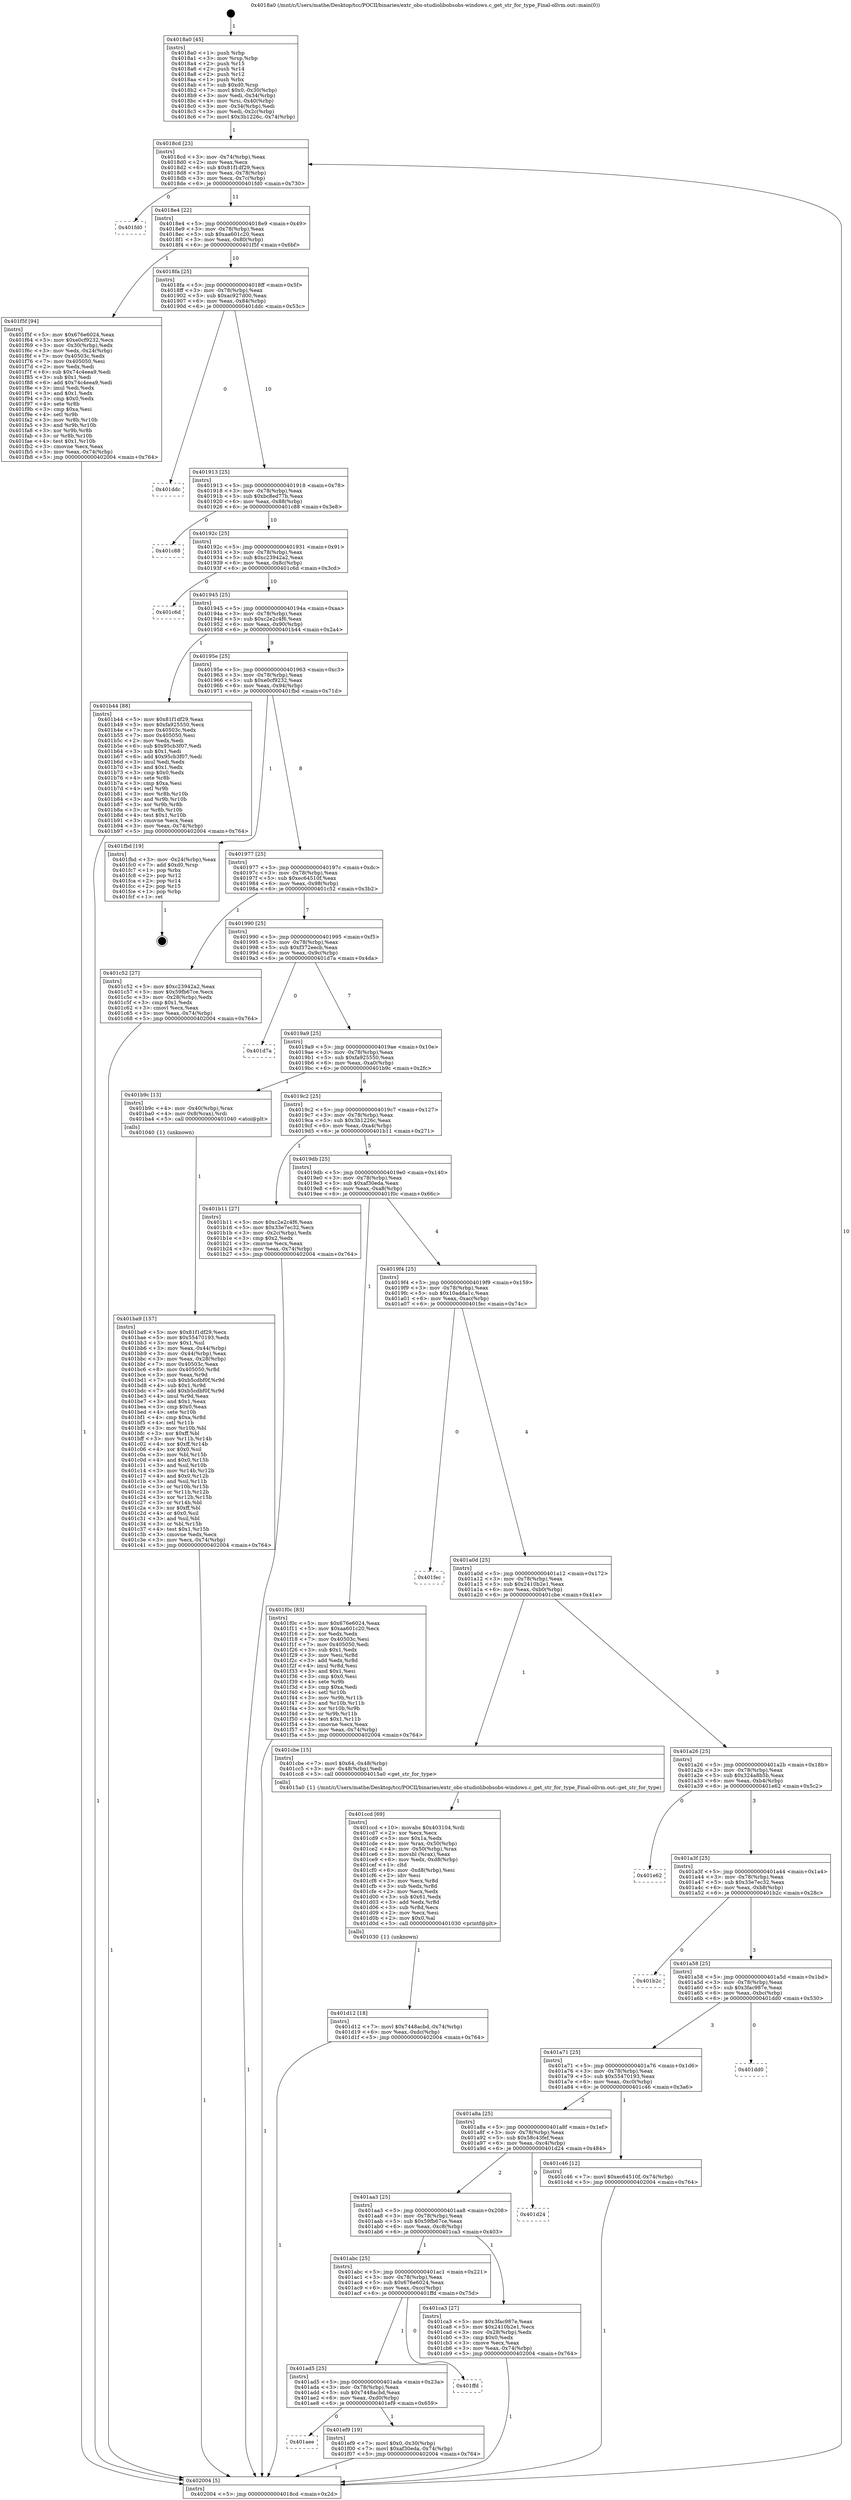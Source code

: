 digraph "0x4018a0" {
  label = "0x4018a0 (/mnt/c/Users/mathe/Desktop/tcc/POCII/binaries/extr_obs-studiolibobsobs-windows.c_get_str_for_type_Final-ollvm.out::main(0))"
  labelloc = "t"
  node[shape=record]

  Entry [label="",width=0.3,height=0.3,shape=circle,fillcolor=black,style=filled]
  "0x4018cd" [label="{
     0x4018cd [23]\l
     | [instrs]\l
     &nbsp;&nbsp;0x4018cd \<+3\>: mov -0x74(%rbp),%eax\l
     &nbsp;&nbsp;0x4018d0 \<+2\>: mov %eax,%ecx\l
     &nbsp;&nbsp;0x4018d2 \<+6\>: sub $0x81f1df29,%ecx\l
     &nbsp;&nbsp;0x4018d8 \<+3\>: mov %eax,-0x78(%rbp)\l
     &nbsp;&nbsp;0x4018db \<+3\>: mov %ecx,-0x7c(%rbp)\l
     &nbsp;&nbsp;0x4018de \<+6\>: je 0000000000401fd0 \<main+0x730\>\l
  }"]
  "0x401fd0" [label="{
     0x401fd0\l
  }", style=dashed]
  "0x4018e4" [label="{
     0x4018e4 [22]\l
     | [instrs]\l
     &nbsp;&nbsp;0x4018e4 \<+5\>: jmp 00000000004018e9 \<main+0x49\>\l
     &nbsp;&nbsp;0x4018e9 \<+3\>: mov -0x78(%rbp),%eax\l
     &nbsp;&nbsp;0x4018ec \<+5\>: sub $0xaa601c20,%eax\l
     &nbsp;&nbsp;0x4018f1 \<+3\>: mov %eax,-0x80(%rbp)\l
     &nbsp;&nbsp;0x4018f4 \<+6\>: je 0000000000401f5f \<main+0x6bf\>\l
  }"]
  Exit [label="",width=0.3,height=0.3,shape=circle,fillcolor=black,style=filled,peripheries=2]
  "0x401f5f" [label="{
     0x401f5f [94]\l
     | [instrs]\l
     &nbsp;&nbsp;0x401f5f \<+5\>: mov $0x676e6024,%eax\l
     &nbsp;&nbsp;0x401f64 \<+5\>: mov $0xe0cf9232,%ecx\l
     &nbsp;&nbsp;0x401f69 \<+3\>: mov -0x30(%rbp),%edx\l
     &nbsp;&nbsp;0x401f6c \<+3\>: mov %edx,-0x24(%rbp)\l
     &nbsp;&nbsp;0x401f6f \<+7\>: mov 0x40503c,%edx\l
     &nbsp;&nbsp;0x401f76 \<+7\>: mov 0x405050,%esi\l
     &nbsp;&nbsp;0x401f7d \<+2\>: mov %edx,%edi\l
     &nbsp;&nbsp;0x401f7f \<+6\>: sub $0x74c4eea9,%edi\l
     &nbsp;&nbsp;0x401f85 \<+3\>: sub $0x1,%edi\l
     &nbsp;&nbsp;0x401f88 \<+6\>: add $0x74c4eea9,%edi\l
     &nbsp;&nbsp;0x401f8e \<+3\>: imul %edi,%edx\l
     &nbsp;&nbsp;0x401f91 \<+3\>: and $0x1,%edx\l
     &nbsp;&nbsp;0x401f94 \<+3\>: cmp $0x0,%edx\l
     &nbsp;&nbsp;0x401f97 \<+4\>: sete %r8b\l
     &nbsp;&nbsp;0x401f9b \<+3\>: cmp $0xa,%esi\l
     &nbsp;&nbsp;0x401f9e \<+4\>: setl %r9b\l
     &nbsp;&nbsp;0x401fa2 \<+3\>: mov %r8b,%r10b\l
     &nbsp;&nbsp;0x401fa5 \<+3\>: and %r9b,%r10b\l
     &nbsp;&nbsp;0x401fa8 \<+3\>: xor %r9b,%r8b\l
     &nbsp;&nbsp;0x401fab \<+3\>: or %r8b,%r10b\l
     &nbsp;&nbsp;0x401fae \<+4\>: test $0x1,%r10b\l
     &nbsp;&nbsp;0x401fb2 \<+3\>: cmovne %ecx,%eax\l
     &nbsp;&nbsp;0x401fb5 \<+3\>: mov %eax,-0x74(%rbp)\l
     &nbsp;&nbsp;0x401fb8 \<+5\>: jmp 0000000000402004 \<main+0x764\>\l
  }"]
  "0x4018fa" [label="{
     0x4018fa [25]\l
     | [instrs]\l
     &nbsp;&nbsp;0x4018fa \<+5\>: jmp 00000000004018ff \<main+0x5f\>\l
     &nbsp;&nbsp;0x4018ff \<+3\>: mov -0x78(%rbp),%eax\l
     &nbsp;&nbsp;0x401902 \<+5\>: sub $0xac927d00,%eax\l
     &nbsp;&nbsp;0x401907 \<+6\>: mov %eax,-0x84(%rbp)\l
     &nbsp;&nbsp;0x40190d \<+6\>: je 0000000000401ddc \<main+0x53c\>\l
  }"]
  "0x401aee" [label="{
     0x401aee\l
  }", style=dashed]
  "0x401ddc" [label="{
     0x401ddc\l
  }", style=dashed]
  "0x401913" [label="{
     0x401913 [25]\l
     | [instrs]\l
     &nbsp;&nbsp;0x401913 \<+5\>: jmp 0000000000401918 \<main+0x78\>\l
     &nbsp;&nbsp;0x401918 \<+3\>: mov -0x78(%rbp),%eax\l
     &nbsp;&nbsp;0x40191b \<+5\>: sub $0xbc8ed77b,%eax\l
     &nbsp;&nbsp;0x401920 \<+6\>: mov %eax,-0x88(%rbp)\l
     &nbsp;&nbsp;0x401926 \<+6\>: je 0000000000401c88 \<main+0x3e8\>\l
  }"]
  "0x401ef9" [label="{
     0x401ef9 [19]\l
     | [instrs]\l
     &nbsp;&nbsp;0x401ef9 \<+7\>: movl $0x0,-0x30(%rbp)\l
     &nbsp;&nbsp;0x401f00 \<+7\>: movl $0xaf30eda,-0x74(%rbp)\l
     &nbsp;&nbsp;0x401f07 \<+5\>: jmp 0000000000402004 \<main+0x764\>\l
  }"]
  "0x401c88" [label="{
     0x401c88\l
  }", style=dashed]
  "0x40192c" [label="{
     0x40192c [25]\l
     | [instrs]\l
     &nbsp;&nbsp;0x40192c \<+5\>: jmp 0000000000401931 \<main+0x91\>\l
     &nbsp;&nbsp;0x401931 \<+3\>: mov -0x78(%rbp),%eax\l
     &nbsp;&nbsp;0x401934 \<+5\>: sub $0xc23942a2,%eax\l
     &nbsp;&nbsp;0x401939 \<+6\>: mov %eax,-0x8c(%rbp)\l
     &nbsp;&nbsp;0x40193f \<+6\>: je 0000000000401c6d \<main+0x3cd\>\l
  }"]
  "0x401ad5" [label="{
     0x401ad5 [25]\l
     | [instrs]\l
     &nbsp;&nbsp;0x401ad5 \<+5\>: jmp 0000000000401ada \<main+0x23a\>\l
     &nbsp;&nbsp;0x401ada \<+3\>: mov -0x78(%rbp),%eax\l
     &nbsp;&nbsp;0x401add \<+5\>: sub $0x7448acbd,%eax\l
     &nbsp;&nbsp;0x401ae2 \<+6\>: mov %eax,-0xd0(%rbp)\l
     &nbsp;&nbsp;0x401ae8 \<+6\>: je 0000000000401ef9 \<main+0x659\>\l
  }"]
  "0x401c6d" [label="{
     0x401c6d\l
  }", style=dashed]
  "0x401945" [label="{
     0x401945 [25]\l
     | [instrs]\l
     &nbsp;&nbsp;0x401945 \<+5\>: jmp 000000000040194a \<main+0xaa\>\l
     &nbsp;&nbsp;0x40194a \<+3\>: mov -0x78(%rbp),%eax\l
     &nbsp;&nbsp;0x40194d \<+5\>: sub $0xc2e2c4f6,%eax\l
     &nbsp;&nbsp;0x401952 \<+6\>: mov %eax,-0x90(%rbp)\l
     &nbsp;&nbsp;0x401958 \<+6\>: je 0000000000401b44 \<main+0x2a4\>\l
  }"]
  "0x401ffd" [label="{
     0x401ffd\l
  }", style=dashed]
  "0x401b44" [label="{
     0x401b44 [88]\l
     | [instrs]\l
     &nbsp;&nbsp;0x401b44 \<+5\>: mov $0x81f1df29,%eax\l
     &nbsp;&nbsp;0x401b49 \<+5\>: mov $0xfa925550,%ecx\l
     &nbsp;&nbsp;0x401b4e \<+7\>: mov 0x40503c,%edx\l
     &nbsp;&nbsp;0x401b55 \<+7\>: mov 0x405050,%esi\l
     &nbsp;&nbsp;0x401b5c \<+2\>: mov %edx,%edi\l
     &nbsp;&nbsp;0x401b5e \<+6\>: sub $0x95cb3f07,%edi\l
     &nbsp;&nbsp;0x401b64 \<+3\>: sub $0x1,%edi\l
     &nbsp;&nbsp;0x401b67 \<+6\>: add $0x95cb3f07,%edi\l
     &nbsp;&nbsp;0x401b6d \<+3\>: imul %edi,%edx\l
     &nbsp;&nbsp;0x401b70 \<+3\>: and $0x1,%edx\l
     &nbsp;&nbsp;0x401b73 \<+3\>: cmp $0x0,%edx\l
     &nbsp;&nbsp;0x401b76 \<+4\>: sete %r8b\l
     &nbsp;&nbsp;0x401b7a \<+3\>: cmp $0xa,%esi\l
     &nbsp;&nbsp;0x401b7d \<+4\>: setl %r9b\l
     &nbsp;&nbsp;0x401b81 \<+3\>: mov %r8b,%r10b\l
     &nbsp;&nbsp;0x401b84 \<+3\>: and %r9b,%r10b\l
     &nbsp;&nbsp;0x401b87 \<+3\>: xor %r9b,%r8b\l
     &nbsp;&nbsp;0x401b8a \<+3\>: or %r8b,%r10b\l
     &nbsp;&nbsp;0x401b8d \<+4\>: test $0x1,%r10b\l
     &nbsp;&nbsp;0x401b91 \<+3\>: cmovne %ecx,%eax\l
     &nbsp;&nbsp;0x401b94 \<+3\>: mov %eax,-0x74(%rbp)\l
     &nbsp;&nbsp;0x401b97 \<+5\>: jmp 0000000000402004 \<main+0x764\>\l
  }"]
  "0x40195e" [label="{
     0x40195e [25]\l
     | [instrs]\l
     &nbsp;&nbsp;0x40195e \<+5\>: jmp 0000000000401963 \<main+0xc3\>\l
     &nbsp;&nbsp;0x401963 \<+3\>: mov -0x78(%rbp),%eax\l
     &nbsp;&nbsp;0x401966 \<+5\>: sub $0xe0cf9232,%eax\l
     &nbsp;&nbsp;0x40196b \<+6\>: mov %eax,-0x94(%rbp)\l
     &nbsp;&nbsp;0x401971 \<+6\>: je 0000000000401fbd \<main+0x71d\>\l
  }"]
  "0x401d12" [label="{
     0x401d12 [18]\l
     | [instrs]\l
     &nbsp;&nbsp;0x401d12 \<+7\>: movl $0x7448acbd,-0x74(%rbp)\l
     &nbsp;&nbsp;0x401d19 \<+6\>: mov %eax,-0xdc(%rbp)\l
     &nbsp;&nbsp;0x401d1f \<+5\>: jmp 0000000000402004 \<main+0x764\>\l
  }"]
  "0x401fbd" [label="{
     0x401fbd [19]\l
     | [instrs]\l
     &nbsp;&nbsp;0x401fbd \<+3\>: mov -0x24(%rbp),%eax\l
     &nbsp;&nbsp;0x401fc0 \<+7\>: add $0xd0,%rsp\l
     &nbsp;&nbsp;0x401fc7 \<+1\>: pop %rbx\l
     &nbsp;&nbsp;0x401fc8 \<+2\>: pop %r12\l
     &nbsp;&nbsp;0x401fca \<+2\>: pop %r14\l
     &nbsp;&nbsp;0x401fcc \<+2\>: pop %r15\l
     &nbsp;&nbsp;0x401fce \<+1\>: pop %rbp\l
     &nbsp;&nbsp;0x401fcf \<+1\>: ret\l
  }"]
  "0x401977" [label="{
     0x401977 [25]\l
     | [instrs]\l
     &nbsp;&nbsp;0x401977 \<+5\>: jmp 000000000040197c \<main+0xdc\>\l
     &nbsp;&nbsp;0x40197c \<+3\>: mov -0x78(%rbp),%eax\l
     &nbsp;&nbsp;0x40197f \<+5\>: sub $0xec64510f,%eax\l
     &nbsp;&nbsp;0x401984 \<+6\>: mov %eax,-0x98(%rbp)\l
     &nbsp;&nbsp;0x40198a \<+6\>: je 0000000000401c52 \<main+0x3b2\>\l
  }"]
  "0x401ccd" [label="{
     0x401ccd [69]\l
     | [instrs]\l
     &nbsp;&nbsp;0x401ccd \<+10\>: movabs $0x403104,%rdi\l
     &nbsp;&nbsp;0x401cd7 \<+2\>: xor %ecx,%ecx\l
     &nbsp;&nbsp;0x401cd9 \<+5\>: mov $0x1a,%edx\l
     &nbsp;&nbsp;0x401cde \<+4\>: mov %rax,-0x50(%rbp)\l
     &nbsp;&nbsp;0x401ce2 \<+4\>: mov -0x50(%rbp),%rax\l
     &nbsp;&nbsp;0x401ce6 \<+3\>: movsbl (%rax),%eax\l
     &nbsp;&nbsp;0x401ce9 \<+6\>: mov %edx,-0xd8(%rbp)\l
     &nbsp;&nbsp;0x401cef \<+1\>: cltd\l
     &nbsp;&nbsp;0x401cf0 \<+6\>: mov -0xd8(%rbp),%esi\l
     &nbsp;&nbsp;0x401cf6 \<+2\>: idiv %esi\l
     &nbsp;&nbsp;0x401cf8 \<+3\>: mov %ecx,%r8d\l
     &nbsp;&nbsp;0x401cfb \<+3\>: sub %edx,%r8d\l
     &nbsp;&nbsp;0x401cfe \<+2\>: mov %ecx,%edx\l
     &nbsp;&nbsp;0x401d00 \<+3\>: sub $0x61,%edx\l
     &nbsp;&nbsp;0x401d03 \<+3\>: add %edx,%r8d\l
     &nbsp;&nbsp;0x401d06 \<+3\>: sub %r8d,%ecx\l
     &nbsp;&nbsp;0x401d09 \<+2\>: mov %ecx,%esi\l
     &nbsp;&nbsp;0x401d0b \<+2\>: mov $0x0,%al\l
     &nbsp;&nbsp;0x401d0d \<+5\>: call 0000000000401030 \<printf@plt\>\l
     | [calls]\l
     &nbsp;&nbsp;0x401030 \{1\} (unknown)\l
  }"]
  "0x401c52" [label="{
     0x401c52 [27]\l
     | [instrs]\l
     &nbsp;&nbsp;0x401c52 \<+5\>: mov $0xc23942a2,%eax\l
     &nbsp;&nbsp;0x401c57 \<+5\>: mov $0x59fb67ce,%ecx\l
     &nbsp;&nbsp;0x401c5c \<+3\>: mov -0x28(%rbp),%edx\l
     &nbsp;&nbsp;0x401c5f \<+3\>: cmp $0x1,%edx\l
     &nbsp;&nbsp;0x401c62 \<+3\>: cmovl %ecx,%eax\l
     &nbsp;&nbsp;0x401c65 \<+3\>: mov %eax,-0x74(%rbp)\l
     &nbsp;&nbsp;0x401c68 \<+5\>: jmp 0000000000402004 \<main+0x764\>\l
  }"]
  "0x401990" [label="{
     0x401990 [25]\l
     | [instrs]\l
     &nbsp;&nbsp;0x401990 \<+5\>: jmp 0000000000401995 \<main+0xf5\>\l
     &nbsp;&nbsp;0x401995 \<+3\>: mov -0x78(%rbp),%eax\l
     &nbsp;&nbsp;0x401998 \<+5\>: sub $0xf372eecb,%eax\l
     &nbsp;&nbsp;0x40199d \<+6\>: mov %eax,-0x9c(%rbp)\l
     &nbsp;&nbsp;0x4019a3 \<+6\>: je 0000000000401d7a \<main+0x4da\>\l
  }"]
  "0x401abc" [label="{
     0x401abc [25]\l
     | [instrs]\l
     &nbsp;&nbsp;0x401abc \<+5\>: jmp 0000000000401ac1 \<main+0x221\>\l
     &nbsp;&nbsp;0x401ac1 \<+3\>: mov -0x78(%rbp),%eax\l
     &nbsp;&nbsp;0x401ac4 \<+5\>: sub $0x676e6024,%eax\l
     &nbsp;&nbsp;0x401ac9 \<+6\>: mov %eax,-0xcc(%rbp)\l
     &nbsp;&nbsp;0x401acf \<+6\>: je 0000000000401ffd \<main+0x75d\>\l
  }"]
  "0x401d7a" [label="{
     0x401d7a\l
  }", style=dashed]
  "0x4019a9" [label="{
     0x4019a9 [25]\l
     | [instrs]\l
     &nbsp;&nbsp;0x4019a9 \<+5\>: jmp 00000000004019ae \<main+0x10e\>\l
     &nbsp;&nbsp;0x4019ae \<+3\>: mov -0x78(%rbp),%eax\l
     &nbsp;&nbsp;0x4019b1 \<+5\>: sub $0xfa925550,%eax\l
     &nbsp;&nbsp;0x4019b6 \<+6\>: mov %eax,-0xa0(%rbp)\l
     &nbsp;&nbsp;0x4019bc \<+6\>: je 0000000000401b9c \<main+0x2fc\>\l
  }"]
  "0x401ca3" [label="{
     0x401ca3 [27]\l
     | [instrs]\l
     &nbsp;&nbsp;0x401ca3 \<+5\>: mov $0x3fac987e,%eax\l
     &nbsp;&nbsp;0x401ca8 \<+5\>: mov $0x2410b2e1,%ecx\l
     &nbsp;&nbsp;0x401cad \<+3\>: mov -0x28(%rbp),%edx\l
     &nbsp;&nbsp;0x401cb0 \<+3\>: cmp $0x0,%edx\l
     &nbsp;&nbsp;0x401cb3 \<+3\>: cmove %ecx,%eax\l
     &nbsp;&nbsp;0x401cb6 \<+3\>: mov %eax,-0x74(%rbp)\l
     &nbsp;&nbsp;0x401cb9 \<+5\>: jmp 0000000000402004 \<main+0x764\>\l
  }"]
  "0x401b9c" [label="{
     0x401b9c [13]\l
     | [instrs]\l
     &nbsp;&nbsp;0x401b9c \<+4\>: mov -0x40(%rbp),%rax\l
     &nbsp;&nbsp;0x401ba0 \<+4\>: mov 0x8(%rax),%rdi\l
     &nbsp;&nbsp;0x401ba4 \<+5\>: call 0000000000401040 \<atoi@plt\>\l
     | [calls]\l
     &nbsp;&nbsp;0x401040 \{1\} (unknown)\l
  }"]
  "0x4019c2" [label="{
     0x4019c2 [25]\l
     | [instrs]\l
     &nbsp;&nbsp;0x4019c2 \<+5\>: jmp 00000000004019c7 \<main+0x127\>\l
     &nbsp;&nbsp;0x4019c7 \<+3\>: mov -0x78(%rbp),%eax\l
     &nbsp;&nbsp;0x4019ca \<+5\>: sub $0x3b1226c,%eax\l
     &nbsp;&nbsp;0x4019cf \<+6\>: mov %eax,-0xa4(%rbp)\l
     &nbsp;&nbsp;0x4019d5 \<+6\>: je 0000000000401b11 \<main+0x271\>\l
  }"]
  "0x401aa3" [label="{
     0x401aa3 [25]\l
     | [instrs]\l
     &nbsp;&nbsp;0x401aa3 \<+5\>: jmp 0000000000401aa8 \<main+0x208\>\l
     &nbsp;&nbsp;0x401aa8 \<+3\>: mov -0x78(%rbp),%eax\l
     &nbsp;&nbsp;0x401aab \<+5\>: sub $0x59fb67ce,%eax\l
     &nbsp;&nbsp;0x401ab0 \<+6\>: mov %eax,-0xc8(%rbp)\l
     &nbsp;&nbsp;0x401ab6 \<+6\>: je 0000000000401ca3 \<main+0x403\>\l
  }"]
  "0x401b11" [label="{
     0x401b11 [27]\l
     | [instrs]\l
     &nbsp;&nbsp;0x401b11 \<+5\>: mov $0xc2e2c4f6,%eax\l
     &nbsp;&nbsp;0x401b16 \<+5\>: mov $0x33e7ec32,%ecx\l
     &nbsp;&nbsp;0x401b1b \<+3\>: mov -0x2c(%rbp),%edx\l
     &nbsp;&nbsp;0x401b1e \<+3\>: cmp $0x2,%edx\l
     &nbsp;&nbsp;0x401b21 \<+3\>: cmovne %ecx,%eax\l
     &nbsp;&nbsp;0x401b24 \<+3\>: mov %eax,-0x74(%rbp)\l
     &nbsp;&nbsp;0x401b27 \<+5\>: jmp 0000000000402004 \<main+0x764\>\l
  }"]
  "0x4019db" [label="{
     0x4019db [25]\l
     | [instrs]\l
     &nbsp;&nbsp;0x4019db \<+5\>: jmp 00000000004019e0 \<main+0x140\>\l
     &nbsp;&nbsp;0x4019e0 \<+3\>: mov -0x78(%rbp),%eax\l
     &nbsp;&nbsp;0x4019e3 \<+5\>: sub $0xaf30eda,%eax\l
     &nbsp;&nbsp;0x4019e8 \<+6\>: mov %eax,-0xa8(%rbp)\l
     &nbsp;&nbsp;0x4019ee \<+6\>: je 0000000000401f0c \<main+0x66c\>\l
  }"]
  "0x402004" [label="{
     0x402004 [5]\l
     | [instrs]\l
     &nbsp;&nbsp;0x402004 \<+5\>: jmp 00000000004018cd \<main+0x2d\>\l
  }"]
  "0x4018a0" [label="{
     0x4018a0 [45]\l
     | [instrs]\l
     &nbsp;&nbsp;0x4018a0 \<+1\>: push %rbp\l
     &nbsp;&nbsp;0x4018a1 \<+3\>: mov %rsp,%rbp\l
     &nbsp;&nbsp;0x4018a4 \<+2\>: push %r15\l
     &nbsp;&nbsp;0x4018a6 \<+2\>: push %r14\l
     &nbsp;&nbsp;0x4018a8 \<+2\>: push %r12\l
     &nbsp;&nbsp;0x4018aa \<+1\>: push %rbx\l
     &nbsp;&nbsp;0x4018ab \<+7\>: sub $0xd0,%rsp\l
     &nbsp;&nbsp;0x4018b2 \<+7\>: movl $0x0,-0x30(%rbp)\l
     &nbsp;&nbsp;0x4018b9 \<+3\>: mov %edi,-0x34(%rbp)\l
     &nbsp;&nbsp;0x4018bc \<+4\>: mov %rsi,-0x40(%rbp)\l
     &nbsp;&nbsp;0x4018c0 \<+3\>: mov -0x34(%rbp),%edi\l
     &nbsp;&nbsp;0x4018c3 \<+3\>: mov %edi,-0x2c(%rbp)\l
     &nbsp;&nbsp;0x4018c6 \<+7\>: movl $0x3b1226c,-0x74(%rbp)\l
  }"]
  "0x401ba9" [label="{
     0x401ba9 [157]\l
     | [instrs]\l
     &nbsp;&nbsp;0x401ba9 \<+5\>: mov $0x81f1df29,%ecx\l
     &nbsp;&nbsp;0x401bae \<+5\>: mov $0x55470193,%edx\l
     &nbsp;&nbsp;0x401bb3 \<+3\>: mov $0x1,%sil\l
     &nbsp;&nbsp;0x401bb6 \<+3\>: mov %eax,-0x44(%rbp)\l
     &nbsp;&nbsp;0x401bb9 \<+3\>: mov -0x44(%rbp),%eax\l
     &nbsp;&nbsp;0x401bbc \<+3\>: mov %eax,-0x28(%rbp)\l
     &nbsp;&nbsp;0x401bbf \<+7\>: mov 0x40503c,%eax\l
     &nbsp;&nbsp;0x401bc6 \<+8\>: mov 0x405050,%r8d\l
     &nbsp;&nbsp;0x401bce \<+3\>: mov %eax,%r9d\l
     &nbsp;&nbsp;0x401bd1 \<+7\>: sub $0xb5cdbf0f,%r9d\l
     &nbsp;&nbsp;0x401bd8 \<+4\>: sub $0x1,%r9d\l
     &nbsp;&nbsp;0x401bdc \<+7\>: add $0xb5cdbf0f,%r9d\l
     &nbsp;&nbsp;0x401be3 \<+4\>: imul %r9d,%eax\l
     &nbsp;&nbsp;0x401be7 \<+3\>: and $0x1,%eax\l
     &nbsp;&nbsp;0x401bea \<+3\>: cmp $0x0,%eax\l
     &nbsp;&nbsp;0x401bed \<+4\>: sete %r10b\l
     &nbsp;&nbsp;0x401bf1 \<+4\>: cmp $0xa,%r8d\l
     &nbsp;&nbsp;0x401bf5 \<+4\>: setl %r11b\l
     &nbsp;&nbsp;0x401bf9 \<+3\>: mov %r10b,%bl\l
     &nbsp;&nbsp;0x401bfc \<+3\>: xor $0xff,%bl\l
     &nbsp;&nbsp;0x401bff \<+3\>: mov %r11b,%r14b\l
     &nbsp;&nbsp;0x401c02 \<+4\>: xor $0xff,%r14b\l
     &nbsp;&nbsp;0x401c06 \<+4\>: xor $0x0,%sil\l
     &nbsp;&nbsp;0x401c0a \<+3\>: mov %bl,%r15b\l
     &nbsp;&nbsp;0x401c0d \<+4\>: and $0x0,%r15b\l
     &nbsp;&nbsp;0x401c11 \<+3\>: and %sil,%r10b\l
     &nbsp;&nbsp;0x401c14 \<+3\>: mov %r14b,%r12b\l
     &nbsp;&nbsp;0x401c17 \<+4\>: and $0x0,%r12b\l
     &nbsp;&nbsp;0x401c1b \<+3\>: and %sil,%r11b\l
     &nbsp;&nbsp;0x401c1e \<+3\>: or %r10b,%r15b\l
     &nbsp;&nbsp;0x401c21 \<+3\>: or %r11b,%r12b\l
     &nbsp;&nbsp;0x401c24 \<+3\>: xor %r12b,%r15b\l
     &nbsp;&nbsp;0x401c27 \<+3\>: or %r14b,%bl\l
     &nbsp;&nbsp;0x401c2a \<+3\>: xor $0xff,%bl\l
     &nbsp;&nbsp;0x401c2d \<+4\>: or $0x0,%sil\l
     &nbsp;&nbsp;0x401c31 \<+3\>: and %sil,%bl\l
     &nbsp;&nbsp;0x401c34 \<+3\>: or %bl,%r15b\l
     &nbsp;&nbsp;0x401c37 \<+4\>: test $0x1,%r15b\l
     &nbsp;&nbsp;0x401c3b \<+3\>: cmovne %edx,%ecx\l
     &nbsp;&nbsp;0x401c3e \<+3\>: mov %ecx,-0x74(%rbp)\l
     &nbsp;&nbsp;0x401c41 \<+5\>: jmp 0000000000402004 \<main+0x764\>\l
  }"]
  "0x401d24" [label="{
     0x401d24\l
  }", style=dashed]
  "0x401f0c" [label="{
     0x401f0c [83]\l
     | [instrs]\l
     &nbsp;&nbsp;0x401f0c \<+5\>: mov $0x676e6024,%eax\l
     &nbsp;&nbsp;0x401f11 \<+5\>: mov $0xaa601c20,%ecx\l
     &nbsp;&nbsp;0x401f16 \<+2\>: xor %edx,%edx\l
     &nbsp;&nbsp;0x401f18 \<+7\>: mov 0x40503c,%esi\l
     &nbsp;&nbsp;0x401f1f \<+7\>: mov 0x405050,%edi\l
     &nbsp;&nbsp;0x401f26 \<+3\>: sub $0x1,%edx\l
     &nbsp;&nbsp;0x401f29 \<+3\>: mov %esi,%r8d\l
     &nbsp;&nbsp;0x401f2c \<+3\>: add %edx,%r8d\l
     &nbsp;&nbsp;0x401f2f \<+4\>: imul %r8d,%esi\l
     &nbsp;&nbsp;0x401f33 \<+3\>: and $0x1,%esi\l
     &nbsp;&nbsp;0x401f36 \<+3\>: cmp $0x0,%esi\l
     &nbsp;&nbsp;0x401f39 \<+4\>: sete %r9b\l
     &nbsp;&nbsp;0x401f3d \<+3\>: cmp $0xa,%edi\l
     &nbsp;&nbsp;0x401f40 \<+4\>: setl %r10b\l
     &nbsp;&nbsp;0x401f44 \<+3\>: mov %r9b,%r11b\l
     &nbsp;&nbsp;0x401f47 \<+3\>: and %r10b,%r11b\l
     &nbsp;&nbsp;0x401f4a \<+3\>: xor %r10b,%r9b\l
     &nbsp;&nbsp;0x401f4d \<+3\>: or %r9b,%r11b\l
     &nbsp;&nbsp;0x401f50 \<+4\>: test $0x1,%r11b\l
     &nbsp;&nbsp;0x401f54 \<+3\>: cmovne %ecx,%eax\l
     &nbsp;&nbsp;0x401f57 \<+3\>: mov %eax,-0x74(%rbp)\l
     &nbsp;&nbsp;0x401f5a \<+5\>: jmp 0000000000402004 \<main+0x764\>\l
  }"]
  "0x4019f4" [label="{
     0x4019f4 [25]\l
     | [instrs]\l
     &nbsp;&nbsp;0x4019f4 \<+5\>: jmp 00000000004019f9 \<main+0x159\>\l
     &nbsp;&nbsp;0x4019f9 \<+3\>: mov -0x78(%rbp),%eax\l
     &nbsp;&nbsp;0x4019fc \<+5\>: sub $0x10adda1c,%eax\l
     &nbsp;&nbsp;0x401a01 \<+6\>: mov %eax,-0xac(%rbp)\l
     &nbsp;&nbsp;0x401a07 \<+6\>: je 0000000000401fec \<main+0x74c\>\l
  }"]
  "0x401a8a" [label="{
     0x401a8a [25]\l
     | [instrs]\l
     &nbsp;&nbsp;0x401a8a \<+5\>: jmp 0000000000401a8f \<main+0x1ef\>\l
     &nbsp;&nbsp;0x401a8f \<+3\>: mov -0x78(%rbp),%eax\l
     &nbsp;&nbsp;0x401a92 \<+5\>: sub $0x58c43fef,%eax\l
     &nbsp;&nbsp;0x401a97 \<+6\>: mov %eax,-0xc4(%rbp)\l
     &nbsp;&nbsp;0x401a9d \<+6\>: je 0000000000401d24 \<main+0x484\>\l
  }"]
  "0x401fec" [label="{
     0x401fec\l
  }", style=dashed]
  "0x401a0d" [label="{
     0x401a0d [25]\l
     | [instrs]\l
     &nbsp;&nbsp;0x401a0d \<+5\>: jmp 0000000000401a12 \<main+0x172\>\l
     &nbsp;&nbsp;0x401a12 \<+3\>: mov -0x78(%rbp),%eax\l
     &nbsp;&nbsp;0x401a15 \<+5\>: sub $0x2410b2e1,%eax\l
     &nbsp;&nbsp;0x401a1a \<+6\>: mov %eax,-0xb0(%rbp)\l
     &nbsp;&nbsp;0x401a20 \<+6\>: je 0000000000401cbe \<main+0x41e\>\l
  }"]
  "0x401c46" [label="{
     0x401c46 [12]\l
     | [instrs]\l
     &nbsp;&nbsp;0x401c46 \<+7\>: movl $0xec64510f,-0x74(%rbp)\l
     &nbsp;&nbsp;0x401c4d \<+5\>: jmp 0000000000402004 \<main+0x764\>\l
  }"]
  "0x401cbe" [label="{
     0x401cbe [15]\l
     | [instrs]\l
     &nbsp;&nbsp;0x401cbe \<+7\>: movl $0x64,-0x48(%rbp)\l
     &nbsp;&nbsp;0x401cc5 \<+3\>: mov -0x48(%rbp),%edi\l
     &nbsp;&nbsp;0x401cc8 \<+5\>: call 00000000004015a0 \<get_str_for_type\>\l
     | [calls]\l
     &nbsp;&nbsp;0x4015a0 \{1\} (/mnt/c/Users/mathe/Desktop/tcc/POCII/binaries/extr_obs-studiolibobsobs-windows.c_get_str_for_type_Final-ollvm.out::get_str_for_type)\l
  }"]
  "0x401a26" [label="{
     0x401a26 [25]\l
     | [instrs]\l
     &nbsp;&nbsp;0x401a26 \<+5\>: jmp 0000000000401a2b \<main+0x18b\>\l
     &nbsp;&nbsp;0x401a2b \<+3\>: mov -0x78(%rbp),%eax\l
     &nbsp;&nbsp;0x401a2e \<+5\>: sub $0x324a8b5b,%eax\l
     &nbsp;&nbsp;0x401a33 \<+6\>: mov %eax,-0xb4(%rbp)\l
     &nbsp;&nbsp;0x401a39 \<+6\>: je 0000000000401e62 \<main+0x5c2\>\l
  }"]
  "0x401a71" [label="{
     0x401a71 [25]\l
     | [instrs]\l
     &nbsp;&nbsp;0x401a71 \<+5\>: jmp 0000000000401a76 \<main+0x1d6\>\l
     &nbsp;&nbsp;0x401a76 \<+3\>: mov -0x78(%rbp),%eax\l
     &nbsp;&nbsp;0x401a79 \<+5\>: sub $0x55470193,%eax\l
     &nbsp;&nbsp;0x401a7e \<+6\>: mov %eax,-0xc0(%rbp)\l
     &nbsp;&nbsp;0x401a84 \<+6\>: je 0000000000401c46 \<main+0x3a6\>\l
  }"]
  "0x401e62" [label="{
     0x401e62\l
  }", style=dashed]
  "0x401a3f" [label="{
     0x401a3f [25]\l
     | [instrs]\l
     &nbsp;&nbsp;0x401a3f \<+5\>: jmp 0000000000401a44 \<main+0x1a4\>\l
     &nbsp;&nbsp;0x401a44 \<+3\>: mov -0x78(%rbp),%eax\l
     &nbsp;&nbsp;0x401a47 \<+5\>: sub $0x33e7ec32,%eax\l
     &nbsp;&nbsp;0x401a4c \<+6\>: mov %eax,-0xb8(%rbp)\l
     &nbsp;&nbsp;0x401a52 \<+6\>: je 0000000000401b2c \<main+0x28c\>\l
  }"]
  "0x401dd0" [label="{
     0x401dd0\l
  }", style=dashed]
  "0x401b2c" [label="{
     0x401b2c\l
  }", style=dashed]
  "0x401a58" [label="{
     0x401a58 [25]\l
     | [instrs]\l
     &nbsp;&nbsp;0x401a58 \<+5\>: jmp 0000000000401a5d \<main+0x1bd\>\l
     &nbsp;&nbsp;0x401a5d \<+3\>: mov -0x78(%rbp),%eax\l
     &nbsp;&nbsp;0x401a60 \<+5\>: sub $0x3fac987e,%eax\l
     &nbsp;&nbsp;0x401a65 \<+6\>: mov %eax,-0xbc(%rbp)\l
     &nbsp;&nbsp;0x401a6b \<+6\>: je 0000000000401dd0 \<main+0x530\>\l
  }"]
  Entry -> "0x4018a0" [label=" 1"]
  "0x4018cd" -> "0x401fd0" [label=" 0"]
  "0x4018cd" -> "0x4018e4" [label=" 11"]
  "0x401fbd" -> Exit [label=" 1"]
  "0x4018e4" -> "0x401f5f" [label=" 1"]
  "0x4018e4" -> "0x4018fa" [label=" 10"]
  "0x401f5f" -> "0x402004" [label=" 1"]
  "0x4018fa" -> "0x401ddc" [label=" 0"]
  "0x4018fa" -> "0x401913" [label=" 10"]
  "0x401f0c" -> "0x402004" [label=" 1"]
  "0x401913" -> "0x401c88" [label=" 0"]
  "0x401913" -> "0x40192c" [label=" 10"]
  "0x401ef9" -> "0x402004" [label=" 1"]
  "0x40192c" -> "0x401c6d" [label=" 0"]
  "0x40192c" -> "0x401945" [label=" 10"]
  "0x401ad5" -> "0x401ef9" [label=" 1"]
  "0x401945" -> "0x401b44" [label=" 1"]
  "0x401945" -> "0x40195e" [label=" 9"]
  "0x401ad5" -> "0x401aee" [label=" 0"]
  "0x40195e" -> "0x401fbd" [label=" 1"]
  "0x40195e" -> "0x401977" [label=" 8"]
  "0x401abc" -> "0x401ffd" [label=" 0"]
  "0x401977" -> "0x401c52" [label=" 1"]
  "0x401977" -> "0x401990" [label=" 7"]
  "0x401abc" -> "0x401ad5" [label=" 1"]
  "0x401990" -> "0x401d7a" [label=" 0"]
  "0x401990" -> "0x4019a9" [label=" 7"]
  "0x401d12" -> "0x402004" [label=" 1"]
  "0x4019a9" -> "0x401b9c" [label=" 1"]
  "0x4019a9" -> "0x4019c2" [label=" 6"]
  "0x401ccd" -> "0x401d12" [label=" 1"]
  "0x4019c2" -> "0x401b11" [label=" 1"]
  "0x4019c2" -> "0x4019db" [label=" 5"]
  "0x401b11" -> "0x402004" [label=" 1"]
  "0x4018a0" -> "0x4018cd" [label=" 1"]
  "0x402004" -> "0x4018cd" [label=" 10"]
  "0x401b44" -> "0x402004" [label=" 1"]
  "0x401b9c" -> "0x401ba9" [label=" 1"]
  "0x401ba9" -> "0x402004" [label=" 1"]
  "0x401ca3" -> "0x402004" [label=" 1"]
  "0x4019db" -> "0x401f0c" [label=" 1"]
  "0x4019db" -> "0x4019f4" [label=" 4"]
  "0x401aa3" -> "0x401abc" [label=" 1"]
  "0x4019f4" -> "0x401fec" [label=" 0"]
  "0x4019f4" -> "0x401a0d" [label=" 4"]
  "0x401cbe" -> "0x401ccd" [label=" 1"]
  "0x401a0d" -> "0x401cbe" [label=" 1"]
  "0x401a0d" -> "0x401a26" [label=" 3"]
  "0x401a8a" -> "0x401aa3" [label=" 2"]
  "0x401a26" -> "0x401e62" [label=" 0"]
  "0x401a26" -> "0x401a3f" [label=" 3"]
  "0x401aa3" -> "0x401ca3" [label=" 1"]
  "0x401a3f" -> "0x401b2c" [label=" 0"]
  "0x401a3f" -> "0x401a58" [label=" 3"]
  "0x401c52" -> "0x402004" [label=" 1"]
  "0x401a58" -> "0x401dd0" [label=" 0"]
  "0x401a58" -> "0x401a71" [label=" 3"]
  "0x401a8a" -> "0x401d24" [label=" 0"]
  "0x401a71" -> "0x401c46" [label=" 1"]
  "0x401a71" -> "0x401a8a" [label=" 2"]
  "0x401c46" -> "0x402004" [label=" 1"]
}
